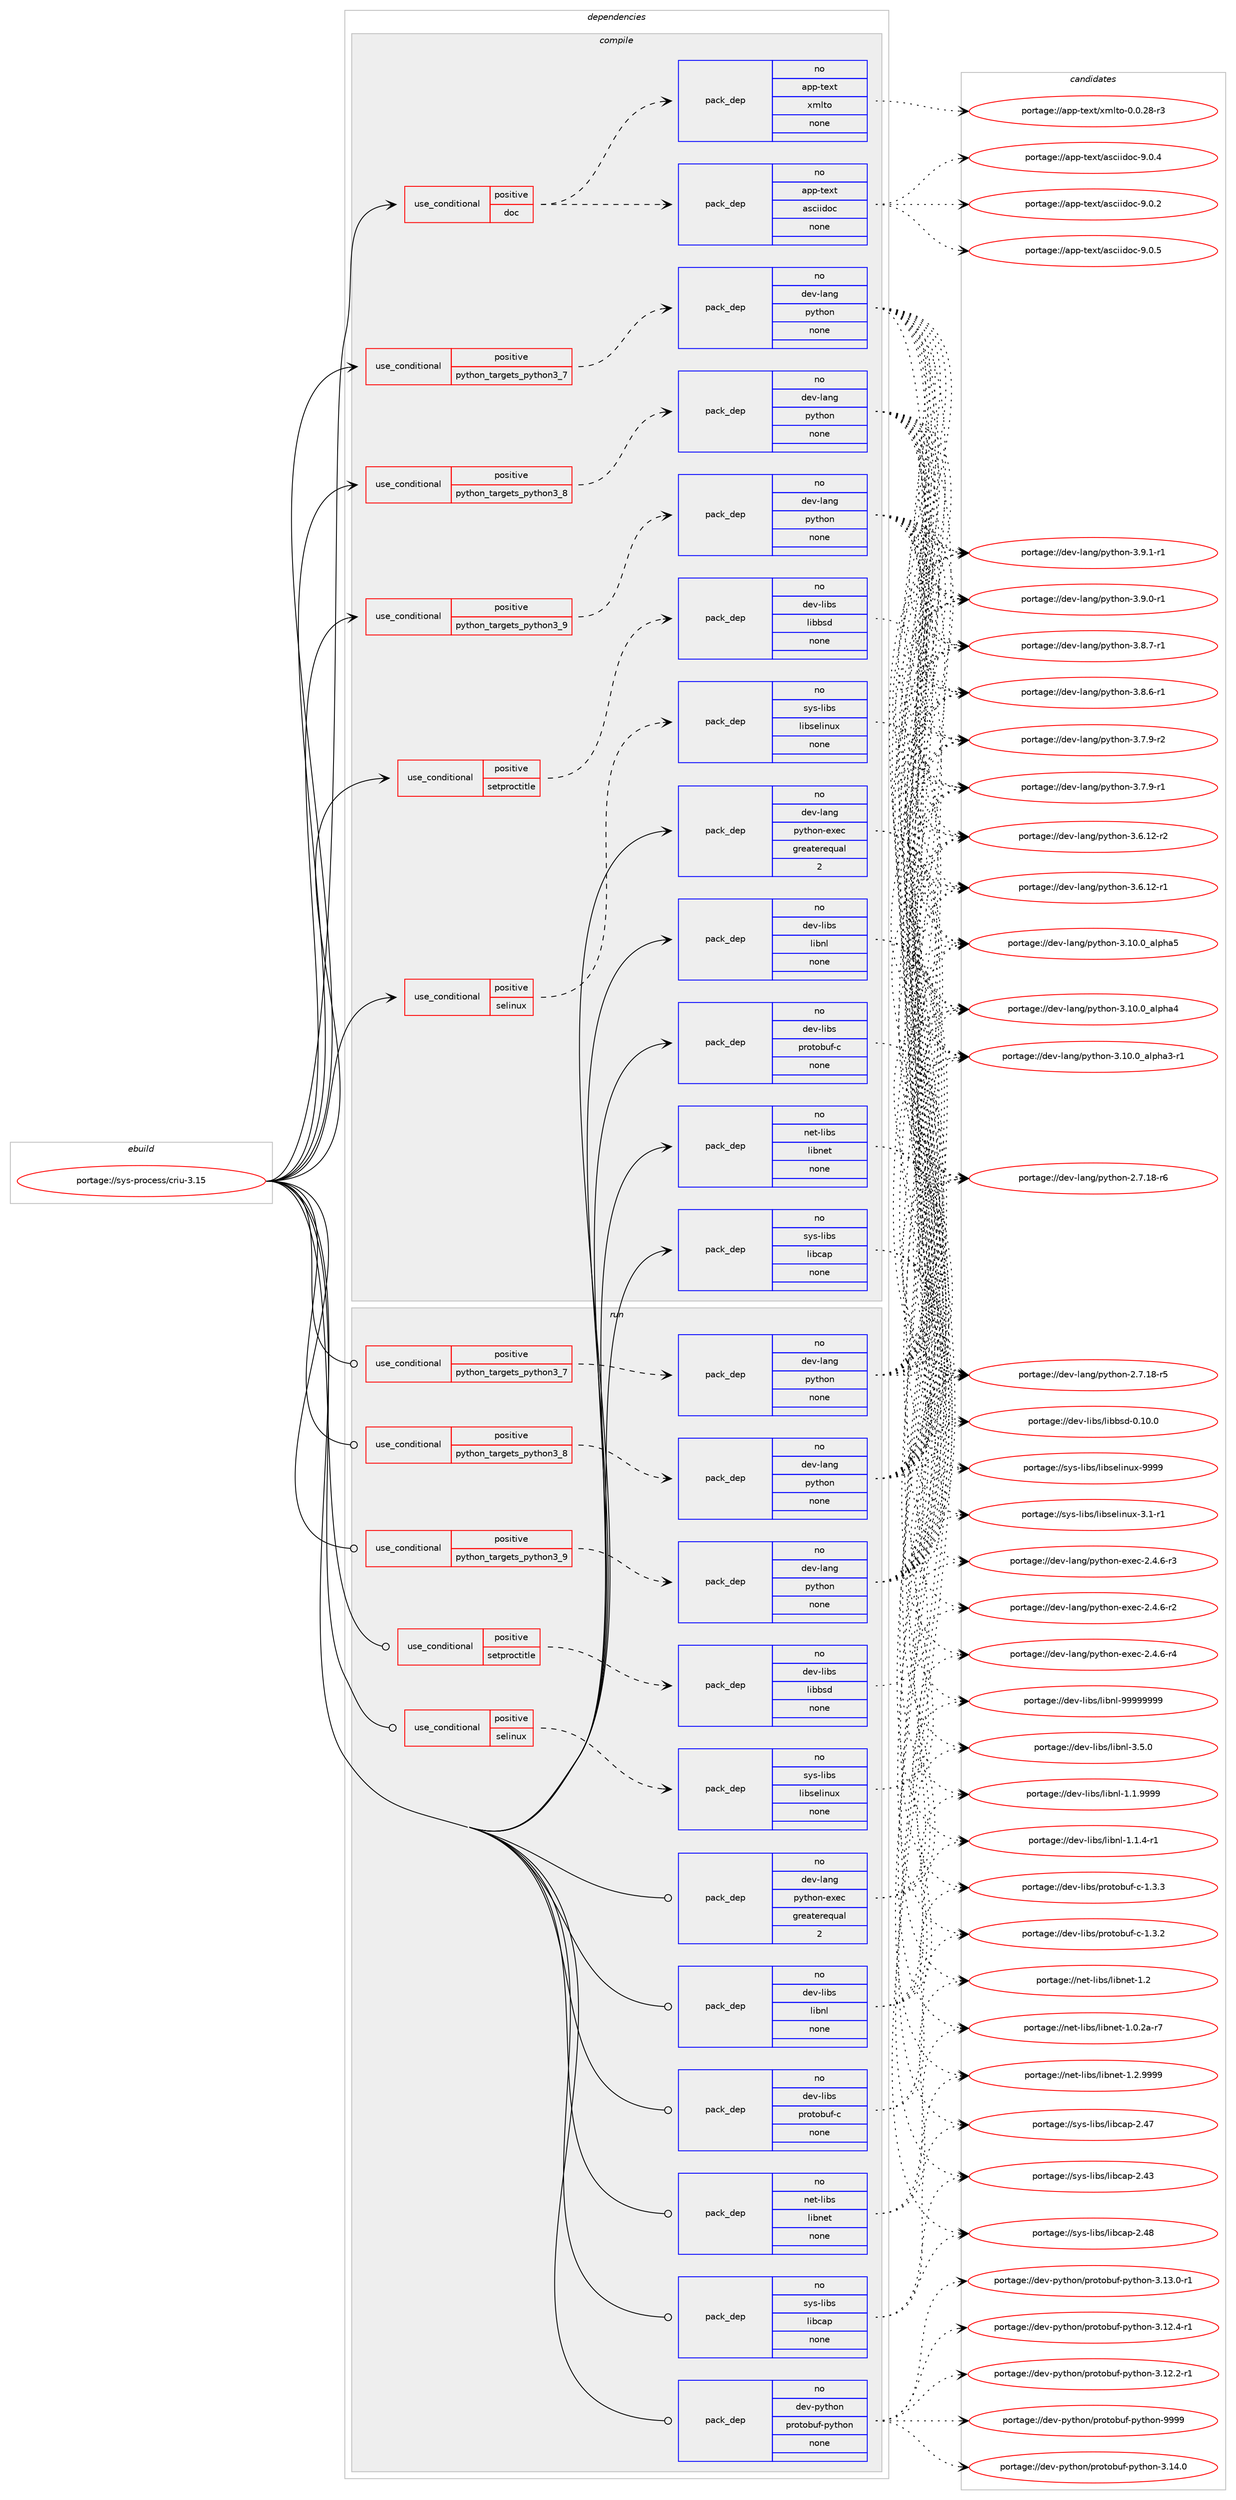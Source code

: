 digraph prolog {

# *************
# Graph options
# *************

newrank=true;
concentrate=true;
compound=true;
graph [rankdir=LR,fontname=Helvetica,fontsize=10,ranksep=1.5];#, ranksep=2.5, nodesep=0.2];
edge  [arrowhead=vee];
node  [fontname=Helvetica,fontsize=10];

# **********
# The ebuild
# **********

subgraph cluster_leftcol {
color=gray;
rank=same;
label=<<i>ebuild</i>>;
id [label="portage://sys-process/criu-3.15", color=red, width=4, href="../sys-process/criu-3.15.svg"];
}

# ****************
# The dependencies
# ****************

subgraph cluster_midcol {
color=gray;
label=<<i>dependencies</i>>;
subgraph cluster_compile {
fillcolor="#eeeeee";
style=filled;
label=<<i>compile</i>>;
subgraph cond884 {
dependency4185 [label=<<TABLE BORDER="0" CELLBORDER="1" CELLSPACING="0" CELLPADDING="4"><TR><TD ROWSPAN="3" CELLPADDING="10">use_conditional</TD></TR><TR><TD>positive</TD></TR><TR><TD>doc</TD></TR></TABLE>>, shape=none, color=red];
subgraph pack3233 {
dependency4186 [label=<<TABLE BORDER="0" CELLBORDER="1" CELLSPACING="0" CELLPADDING="4" WIDTH="220"><TR><TD ROWSPAN="6" CELLPADDING="30">pack_dep</TD></TR><TR><TD WIDTH="110">no</TD></TR><TR><TD>app-text</TD></TR><TR><TD>asciidoc</TD></TR><TR><TD>none</TD></TR><TR><TD></TD></TR></TABLE>>, shape=none, color=blue];
}
dependency4185:e -> dependency4186:w [weight=20,style="dashed",arrowhead="vee"];
subgraph pack3234 {
dependency4187 [label=<<TABLE BORDER="0" CELLBORDER="1" CELLSPACING="0" CELLPADDING="4" WIDTH="220"><TR><TD ROWSPAN="6" CELLPADDING="30">pack_dep</TD></TR><TR><TD WIDTH="110">no</TD></TR><TR><TD>app-text</TD></TR><TR><TD>xmlto</TD></TR><TR><TD>none</TD></TR><TR><TD></TD></TR></TABLE>>, shape=none, color=blue];
}
dependency4185:e -> dependency4187:w [weight=20,style="dashed",arrowhead="vee"];
}
id:e -> dependency4185:w [weight=20,style="solid",arrowhead="vee"];
subgraph cond885 {
dependency4188 [label=<<TABLE BORDER="0" CELLBORDER="1" CELLSPACING="0" CELLPADDING="4"><TR><TD ROWSPAN="3" CELLPADDING="10">use_conditional</TD></TR><TR><TD>positive</TD></TR><TR><TD>python_targets_python3_7</TD></TR></TABLE>>, shape=none, color=red];
subgraph pack3235 {
dependency4189 [label=<<TABLE BORDER="0" CELLBORDER="1" CELLSPACING="0" CELLPADDING="4" WIDTH="220"><TR><TD ROWSPAN="6" CELLPADDING="30">pack_dep</TD></TR><TR><TD WIDTH="110">no</TD></TR><TR><TD>dev-lang</TD></TR><TR><TD>python</TD></TR><TR><TD>none</TD></TR><TR><TD></TD></TR></TABLE>>, shape=none, color=blue];
}
dependency4188:e -> dependency4189:w [weight=20,style="dashed",arrowhead="vee"];
}
id:e -> dependency4188:w [weight=20,style="solid",arrowhead="vee"];
subgraph cond886 {
dependency4190 [label=<<TABLE BORDER="0" CELLBORDER="1" CELLSPACING="0" CELLPADDING="4"><TR><TD ROWSPAN="3" CELLPADDING="10">use_conditional</TD></TR><TR><TD>positive</TD></TR><TR><TD>python_targets_python3_8</TD></TR></TABLE>>, shape=none, color=red];
subgraph pack3236 {
dependency4191 [label=<<TABLE BORDER="0" CELLBORDER="1" CELLSPACING="0" CELLPADDING="4" WIDTH="220"><TR><TD ROWSPAN="6" CELLPADDING="30">pack_dep</TD></TR><TR><TD WIDTH="110">no</TD></TR><TR><TD>dev-lang</TD></TR><TR><TD>python</TD></TR><TR><TD>none</TD></TR><TR><TD></TD></TR></TABLE>>, shape=none, color=blue];
}
dependency4190:e -> dependency4191:w [weight=20,style="dashed",arrowhead="vee"];
}
id:e -> dependency4190:w [weight=20,style="solid",arrowhead="vee"];
subgraph cond887 {
dependency4192 [label=<<TABLE BORDER="0" CELLBORDER="1" CELLSPACING="0" CELLPADDING="4"><TR><TD ROWSPAN="3" CELLPADDING="10">use_conditional</TD></TR><TR><TD>positive</TD></TR><TR><TD>python_targets_python3_9</TD></TR></TABLE>>, shape=none, color=red];
subgraph pack3237 {
dependency4193 [label=<<TABLE BORDER="0" CELLBORDER="1" CELLSPACING="0" CELLPADDING="4" WIDTH="220"><TR><TD ROWSPAN="6" CELLPADDING="30">pack_dep</TD></TR><TR><TD WIDTH="110">no</TD></TR><TR><TD>dev-lang</TD></TR><TR><TD>python</TD></TR><TR><TD>none</TD></TR><TR><TD></TD></TR></TABLE>>, shape=none, color=blue];
}
dependency4192:e -> dependency4193:w [weight=20,style="dashed",arrowhead="vee"];
}
id:e -> dependency4192:w [weight=20,style="solid",arrowhead="vee"];
subgraph cond888 {
dependency4194 [label=<<TABLE BORDER="0" CELLBORDER="1" CELLSPACING="0" CELLPADDING="4"><TR><TD ROWSPAN="3" CELLPADDING="10">use_conditional</TD></TR><TR><TD>positive</TD></TR><TR><TD>selinux</TD></TR></TABLE>>, shape=none, color=red];
subgraph pack3238 {
dependency4195 [label=<<TABLE BORDER="0" CELLBORDER="1" CELLSPACING="0" CELLPADDING="4" WIDTH="220"><TR><TD ROWSPAN="6" CELLPADDING="30">pack_dep</TD></TR><TR><TD WIDTH="110">no</TD></TR><TR><TD>sys-libs</TD></TR><TR><TD>libselinux</TD></TR><TR><TD>none</TD></TR><TR><TD></TD></TR></TABLE>>, shape=none, color=blue];
}
dependency4194:e -> dependency4195:w [weight=20,style="dashed",arrowhead="vee"];
}
id:e -> dependency4194:w [weight=20,style="solid",arrowhead="vee"];
subgraph cond889 {
dependency4196 [label=<<TABLE BORDER="0" CELLBORDER="1" CELLSPACING="0" CELLPADDING="4"><TR><TD ROWSPAN="3" CELLPADDING="10">use_conditional</TD></TR><TR><TD>positive</TD></TR><TR><TD>setproctitle</TD></TR></TABLE>>, shape=none, color=red];
subgraph pack3239 {
dependency4197 [label=<<TABLE BORDER="0" CELLBORDER="1" CELLSPACING="0" CELLPADDING="4" WIDTH="220"><TR><TD ROWSPAN="6" CELLPADDING="30">pack_dep</TD></TR><TR><TD WIDTH="110">no</TD></TR><TR><TD>dev-libs</TD></TR><TR><TD>libbsd</TD></TR><TR><TD>none</TD></TR><TR><TD></TD></TR></TABLE>>, shape=none, color=blue];
}
dependency4196:e -> dependency4197:w [weight=20,style="dashed",arrowhead="vee"];
}
id:e -> dependency4196:w [weight=20,style="solid",arrowhead="vee"];
subgraph pack3240 {
dependency4198 [label=<<TABLE BORDER="0" CELLBORDER="1" CELLSPACING="0" CELLPADDING="4" WIDTH="220"><TR><TD ROWSPAN="6" CELLPADDING="30">pack_dep</TD></TR><TR><TD WIDTH="110">no</TD></TR><TR><TD>dev-lang</TD></TR><TR><TD>python-exec</TD></TR><TR><TD>greaterequal</TD></TR><TR><TD>2</TD></TR></TABLE>>, shape=none, color=blue];
}
id:e -> dependency4198:w [weight=20,style="solid",arrowhead="vee"];
subgraph pack3241 {
dependency4199 [label=<<TABLE BORDER="0" CELLBORDER="1" CELLSPACING="0" CELLPADDING="4" WIDTH="220"><TR><TD ROWSPAN="6" CELLPADDING="30">pack_dep</TD></TR><TR><TD WIDTH="110">no</TD></TR><TR><TD>dev-libs</TD></TR><TR><TD>libnl</TD></TR><TR><TD>none</TD></TR><TR><TD></TD></TR></TABLE>>, shape=none, color=blue];
}
id:e -> dependency4199:w [weight=20,style="solid",arrowhead="vee"];
subgraph pack3242 {
dependency4200 [label=<<TABLE BORDER="0" CELLBORDER="1" CELLSPACING="0" CELLPADDING="4" WIDTH="220"><TR><TD ROWSPAN="6" CELLPADDING="30">pack_dep</TD></TR><TR><TD WIDTH="110">no</TD></TR><TR><TD>dev-libs</TD></TR><TR><TD>protobuf-c</TD></TR><TR><TD>none</TD></TR><TR><TD></TD></TR></TABLE>>, shape=none, color=blue];
}
id:e -> dependency4200:w [weight=20,style="solid",arrowhead="vee"];
subgraph pack3243 {
dependency4201 [label=<<TABLE BORDER="0" CELLBORDER="1" CELLSPACING="0" CELLPADDING="4" WIDTH="220"><TR><TD ROWSPAN="6" CELLPADDING="30">pack_dep</TD></TR><TR><TD WIDTH="110">no</TD></TR><TR><TD>net-libs</TD></TR><TR><TD>libnet</TD></TR><TR><TD>none</TD></TR><TR><TD></TD></TR></TABLE>>, shape=none, color=blue];
}
id:e -> dependency4201:w [weight=20,style="solid",arrowhead="vee"];
subgraph pack3244 {
dependency4202 [label=<<TABLE BORDER="0" CELLBORDER="1" CELLSPACING="0" CELLPADDING="4" WIDTH="220"><TR><TD ROWSPAN="6" CELLPADDING="30">pack_dep</TD></TR><TR><TD WIDTH="110">no</TD></TR><TR><TD>sys-libs</TD></TR><TR><TD>libcap</TD></TR><TR><TD>none</TD></TR><TR><TD></TD></TR></TABLE>>, shape=none, color=blue];
}
id:e -> dependency4202:w [weight=20,style="solid",arrowhead="vee"];
}
subgraph cluster_compileandrun {
fillcolor="#eeeeee";
style=filled;
label=<<i>compile and run</i>>;
}
subgraph cluster_run {
fillcolor="#eeeeee";
style=filled;
label=<<i>run</i>>;
subgraph cond890 {
dependency4203 [label=<<TABLE BORDER="0" CELLBORDER="1" CELLSPACING="0" CELLPADDING="4"><TR><TD ROWSPAN="3" CELLPADDING="10">use_conditional</TD></TR><TR><TD>positive</TD></TR><TR><TD>python_targets_python3_7</TD></TR></TABLE>>, shape=none, color=red];
subgraph pack3245 {
dependency4204 [label=<<TABLE BORDER="0" CELLBORDER="1" CELLSPACING="0" CELLPADDING="4" WIDTH="220"><TR><TD ROWSPAN="6" CELLPADDING="30">pack_dep</TD></TR><TR><TD WIDTH="110">no</TD></TR><TR><TD>dev-lang</TD></TR><TR><TD>python</TD></TR><TR><TD>none</TD></TR><TR><TD></TD></TR></TABLE>>, shape=none, color=blue];
}
dependency4203:e -> dependency4204:w [weight=20,style="dashed",arrowhead="vee"];
}
id:e -> dependency4203:w [weight=20,style="solid",arrowhead="odot"];
subgraph cond891 {
dependency4205 [label=<<TABLE BORDER="0" CELLBORDER="1" CELLSPACING="0" CELLPADDING="4"><TR><TD ROWSPAN="3" CELLPADDING="10">use_conditional</TD></TR><TR><TD>positive</TD></TR><TR><TD>python_targets_python3_8</TD></TR></TABLE>>, shape=none, color=red];
subgraph pack3246 {
dependency4206 [label=<<TABLE BORDER="0" CELLBORDER="1" CELLSPACING="0" CELLPADDING="4" WIDTH="220"><TR><TD ROWSPAN="6" CELLPADDING="30">pack_dep</TD></TR><TR><TD WIDTH="110">no</TD></TR><TR><TD>dev-lang</TD></TR><TR><TD>python</TD></TR><TR><TD>none</TD></TR><TR><TD></TD></TR></TABLE>>, shape=none, color=blue];
}
dependency4205:e -> dependency4206:w [weight=20,style="dashed",arrowhead="vee"];
}
id:e -> dependency4205:w [weight=20,style="solid",arrowhead="odot"];
subgraph cond892 {
dependency4207 [label=<<TABLE BORDER="0" CELLBORDER="1" CELLSPACING="0" CELLPADDING="4"><TR><TD ROWSPAN="3" CELLPADDING="10">use_conditional</TD></TR><TR><TD>positive</TD></TR><TR><TD>python_targets_python3_9</TD></TR></TABLE>>, shape=none, color=red];
subgraph pack3247 {
dependency4208 [label=<<TABLE BORDER="0" CELLBORDER="1" CELLSPACING="0" CELLPADDING="4" WIDTH="220"><TR><TD ROWSPAN="6" CELLPADDING="30">pack_dep</TD></TR><TR><TD WIDTH="110">no</TD></TR><TR><TD>dev-lang</TD></TR><TR><TD>python</TD></TR><TR><TD>none</TD></TR><TR><TD></TD></TR></TABLE>>, shape=none, color=blue];
}
dependency4207:e -> dependency4208:w [weight=20,style="dashed",arrowhead="vee"];
}
id:e -> dependency4207:w [weight=20,style="solid",arrowhead="odot"];
subgraph cond893 {
dependency4209 [label=<<TABLE BORDER="0" CELLBORDER="1" CELLSPACING="0" CELLPADDING="4"><TR><TD ROWSPAN="3" CELLPADDING="10">use_conditional</TD></TR><TR><TD>positive</TD></TR><TR><TD>selinux</TD></TR></TABLE>>, shape=none, color=red];
subgraph pack3248 {
dependency4210 [label=<<TABLE BORDER="0" CELLBORDER="1" CELLSPACING="0" CELLPADDING="4" WIDTH="220"><TR><TD ROWSPAN="6" CELLPADDING="30">pack_dep</TD></TR><TR><TD WIDTH="110">no</TD></TR><TR><TD>sys-libs</TD></TR><TR><TD>libselinux</TD></TR><TR><TD>none</TD></TR><TR><TD></TD></TR></TABLE>>, shape=none, color=blue];
}
dependency4209:e -> dependency4210:w [weight=20,style="dashed",arrowhead="vee"];
}
id:e -> dependency4209:w [weight=20,style="solid",arrowhead="odot"];
subgraph cond894 {
dependency4211 [label=<<TABLE BORDER="0" CELLBORDER="1" CELLSPACING="0" CELLPADDING="4"><TR><TD ROWSPAN="3" CELLPADDING="10">use_conditional</TD></TR><TR><TD>positive</TD></TR><TR><TD>setproctitle</TD></TR></TABLE>>, shape=none, color=red];
subgraph pack3249 {
dependency4212 [label=<<TABLE BORDER="0" CELLBORDER="1" CELLSPACING="0" CELLPADDING="4" WIDTH="220"><TR><TD ROWSPAN="6" CELLPADDING="30">pack_dep</TD></TR><TR><TD WIDTH="110">no</TD></TR><TR><TD>dev-libs</TD></TR><TR><TD>libbsd</TD></TR><TR><TD>none</TD></TR><TR><TD></TD></TR></TABLE>>, shape=none, color=blue];
}
dependency4211:e -> dependency4212:w [weight=20,style="dashed",arrowhead="vee"];
}
id:e -> dependency4211:w [weight=20,style="solid",arrowhead="odot"];
subgraph pack3250 {
dependency4213 [label=<<TABLE BORDER="0" CELLBORDER="1" CELLSPACING="0" CELLPADDING="4" WIDTH="220"><TR><TD ROWSPAN="6" CELLPADDING="30">pack_dep</TD></TR><TR><TD WIDTH="110">no</TD></TR><TR><TD>dev-lang</TD></TR><TR><TD>python-exec</TD></TR><TR><TD>greaterequal</TD></TR><TR><TD>2</TD></TR></TABLE>>, shape=none, color=blue];
}
id:e -> dependency4213:w [weight=20,style="solid",arrowhead="odot"];
subgraph pack3251 {
dependency4214 [label=<<TABLE BORDER="0" CELLBORDER="1" CELLSPACING="0" CELLPADDING="4" WIDTH="220"><TR><TD ROWSPAN="6" CELLPADDING="30">pack_dep</TD></TR><TR><TD WIDTH="110">no</TD></TR><TR><TD>dev-libs</TD></TR><TR><TD>libnl</TD></TR><TR><TD>none</TD></TR><TR><TD></TD></TR></TABLE>>, shape=none, color=blue];
}
id:e -> dependency4214:w [weight=20,style="solid",arrowhead="odot"];
subgraph pack3252 {
dependency4215 [label=<<TABLE BORDER="0" CELLBORDER="1" CELLSPACING="0" CELLPADDING="4" WIDTH="220"><TR><TD ROWSPAN="6" CELLPADDING="30">pack_dep</TD></TR><TR><TD WIDTH="110">no</TD></TR><TR><TD>dev-libs</TD></TR><TR><TD>protobuf-c</TD></TR><TR><TD>none</TD></TR><TR><TD></TD></TR></TABLE>>, shape=none, color=blue];
}
id:e -> dependency4215:w [weight=20,style="solid",arrowhead="odot"];
subgraph pack3253 {
dependency4216 [label=<<TABLE BORDER="0" CELLBORDER="1" CELLSPACING="0" CELLPADDING="4" WIDTH="220"><TR><TD ROWSPAN="6" CELLPADDING="30">pack_dep</TD></TR><TR><TD WIDTH="110">no</TD></TR><TR><TD>dev-python</TD></TR><TR><TD>protobuf-python</TD></TR><TR><TD>none</TD></TR><TR><TD></TD></TR></TABLE>>, shape=none, color=blue];
}
id:e -> dependency4216:w [weight=20,style="solid",arrowhead="odot"];
subgraph pack3254 {
dependency4217 [label=<<TABLE BORDER="0" CELLBORDER="1" CELLSPACING="0" CELLPADDING="4" WIDTH="220"><TR><TD ROWSPAN="6" CELLPADDING="30">pack_dep</TD></TR><TR><TD WIDTH="110">no</TD></TR><TR><TD>net-libs</TD></TR><TR><TD>libnet</TD></TR><TR><TD>none</TD></TR><TR><TD></TD></TR></TABLE>>, shape=none, color=blue];
}
id:e -> dependency4217:w [weight=20,style="solid",arrowhead="odot"];
subgraph pack3255 {
dependency4218 [label=<<TABLE BORDER="0" CELLBORDER="1" CELLSPACING="0" CELLPADDING="4" WIDTH="220"><TR><TD ROWSPAN="6" CELLPADDING="30">pack_dep</TD></TR><TR><TD WIDTH="110">no</TD></TR><TR><TD>sys-libs</TD></TR><TR><TD>libcap</TD></TR><TR><TD>none</TD></TR><TR><TD></TD></TR></TABLE>>, shape=none, color=blue];
}
id:e -> dependency4218:w [weight=20,style="solid",arrowhead="odot"];
}
}

# **************
# The candidates
# **************

subgraph cluster_choices {
rank=same;
color=gray;
label=<<i>candidates</i>>;

subgraph choice3233 {
color=black;
nodesep=1;
choice971121124511610112011647971159910510510011199455746484653 [label="portage://app-text/asciidoc-9.0.5", color=red, width=4,href="../app-text/asciidoc-9.0.5.svg"];
choice971121124511610112011647971159910510510011199455746484652 [label="portage://app-text/asciidoc-9.0.4", color=red, width=4,href="../app-text/asciidoc-9.0.4.svg"];
choice971121124511610112011647971159910510510011199455746484650 [label="portage://app-text/asciidoc-9.0.2", color=red, width=4,href="../app-text/asciidoc-9.0.2.svg"];
dependency4186:e -> choice971121124511610112011647971159910510510011199455746484653:w [style=dotted,weight="100"];
dependency4186:e -> choice971121124511610112011647971159910510510011199455746484652:w [style=dotted,weight="100"];
dependency4186:e -> choice971121124511610112011647971159910510510011199455746484650:w [style=dotted,weight="100"];
}
subgraph choice3234 {
color=black;
nodesep=1;
choice971121124511610112011647120109108116111454846484650564511451 [label="portage://app-text/xmlto-0.0.28-r3", color=red, width=4,href="../app-text/xmlto-0.0.28-r3.svg"];
dependency4187:e -> choice971121124511610112011647120109108116111454846484650564511451:w [style=dotted,weight="100"];
}
subgraph choice3235 {
color=black;
nodesep=1;
choice1001011184510897110103471121211161041111104551465746494511449 [label="portage://dev-lang/python-3.9.1-r1", color=red, width=4,href="../dev-lang/python-3.9.1-r1.svg"];
choice1001011184510897110103471121211161041111104551465746484511449 [label="portage://dev-lang/python-3.9.0-r1", color=red, width=4,href="../dev-lang/python-3.9.0-r1.svg"];
choice1001011184510897110103471121211161041111104551465646554511449 [label="portage://dev-lang/python-3.8.7-r1", color=red, width=4,href="../dev-lang/python-3.8.7-r1.svg"];
choice1001011184510897110103471121211161041111104551465646544511449 [label="portage://dev-lang/python-3.8.6-r1", color=red, width=4,href="../dev-lang/python-3.8.6-r1.svg"];
choice1001011184510897110103471121211161041111104551465546574511450 [label="portage://dev-lang/python-3.7.9-r2", color=red, width=4,href="../dev-lang/python-3.7.9-r2.svg"];
choice1001011184510897110103471121211161041111104551465546574511449 [label="portage://dev-lang/python-3.7.9-r1", color=red, width=4,href="../dev-lang/python-3.7.9-r1.svg"];
choice100101118451089711010347112121116104111110455146544649504511450 [label="portage://dev-lang/python-3.6.12-r2", color=red, width=4,href="../dev-lang/python-3.6.12-r2.svg"];
choice100101118451089711010347112121116104111110455146544649504511449 [label="portage://dev-lang/python-3.6.12-r1", color=red, width=4,href="../dev-lang/python-3.6.12-r1.svg"];
choice1001011184510897110103471121211161041111104551464948464895971081121049753 [label="portage://dev-lang/python-3.10.0_alpha5", color=red, width=4,href="../dev-lang/python-3.10.0_alpha5.svg"];
choice1001011184510897110103471121211161041111104551464948464895971081121049752 [label="portage://dev-lang/python-3.10.0_alpha4", color=red, width=4,href="../dev-lang/python-3.10.0_alpha4.svg"];
choice10010111845108971101034711212111610411111045514649484648959710811210497514511449 [label="portage://dev-lang/python-3.10.0_alpha3-r1", color=red, width=4,href="../dev-lang/python-3.10.0_alpha3-r1.svg"];
choice100101118451089711010347112121116104111110455046554649564511454 [label="portage://dev-lang/python-2.7.18-r6", color=red, width=4,href="../dev-lang/python-2.7.18-r6.svg"];
choice100101118451089711010347112121116104111110455046554649564511453 [label="portage://dev-lang/python-2.7.18-r5", color=red, width=4,href="../dev-lang/python-2.7.18-r5.svg"];
dependency4189:e -> choice1001011184510897110103471121211161041111104551465746494511449:w [style=dotted,weight="100"];
dependency4189:e -> choice1001011184510897110103471121211161041111104551465746484511449:w [style=dotted,weight="100"];
dependency4189:e -> choice1001011184510897110103471121211161041111104551465646554511449:w [style=dotted,weight="100"];
dependency4189:e -> choice1001011184510897110103471121211161041111104551465646544511449:w [style=dotted,weight="100"];
dependency4189:e -> choice1001011184510897110103471121211161041111104551465546574511450:w [style=dotted,weight="100"];
dependency4189:e -> choice1001011184510897110103471121211161041111104551465546574511449:w [style=dotted,weight="100"];
dependency4189:e -> choice100101118451089711010347112121116104111110455146544649504511450:w [style=dotted,weight="100"];
dependency4189:e -> choice100101118451089711010347112121116104111110455146544649504511449:w [style=dotted,weight="100"];
dependency4189:e -> choice1001011184510897110103471121211161041111104551464948464895971081121049753:w [style=dotted,weight="100"];
dependency4189:e -> choice1001011184510897110103471121211161041111104551464948464895971081121049752:w [style=dotted,weight="100"];
dependency4189:e -> choice10010111845108971101034711212111610411111045514649484648959710811210497514511449:w [style=dotted,weight="100"];
dependency4189:e -> choice100101118451089711010347112121116104111110455046554649564511454:w [style=dotted,weight="100"];
dependency4189:e -> choice100101118451089711010347112121116104111110455046554649564511453:w [style=dotted,weight="100"];
}
subgraph choice3236 {
color=black;
nodesep=1;
choice1001011184510897110103471121211161041111104551465746494511449 [label="portage://dev-lang/python-3.9.1-r1", color=red, width=4,href="../dev-lang/python-3.9.1-r1.svg"];
choice1001011184510897110103471121211161041111104551465746484511449 [label="portage://dev-lang/python-3.9.0-r1", color=red, width=4,href="../dev-lang/python-3.9.0-r1.svg"];
choice1001011184510897110103471121211161041111104551465646554511449 [label="portage://dev-lang/python-3.8.7-r1", color=red, width=4,href="../dev-lang/python-3.8.7-r1.svg"];
choice1001011184510897110103471121211161041111104551465646544511449 [label="portage://dev-lang/python-3.8.6-r1", color=red, width=4,href="../dev-lang/python-3.8.6-r1.svg"];
choice1001011184510897110103471121211161041111104551465546574511450 [label="portage://dev-lang/python-3.7.9-r2", color=red, width=4,href="../dev-lang/python-3.7.9-r2.svg"];
choice1001011184510897110103471121211161041111104551465546574511449 [label="portage://dev-lang/python-3.7.9-r1", color=red, width=4,href="../dev-lang/python-3.7.9-r1.svg"];
choice100101118451089711010347112121116104111110455146544649504511450 [label="portage://dev-lang/python-3.6.12-r2", color=red, width=4,href="../dev-lang/python-3.6.12-r2.svg"];
choice100101118451089711010347112121116104111110455146544649504511449 [label="portage://dev-lang/python-3.6.12-r1", color=red, width=4,href="../dev-lang/python-3.6.12-r1.svg"];
choice1001011184510897110103471121211161041111104551464948464895971081121049753 [label="portage://dev-lang/python-3.10.0_alpha5", color=red, width=4,href="../dev-lang/python-3.10.0_alpha5.svg"];
choice1001011184510897110103471121211161041111104551464948464895971081121049752 [label="portage://dev-lang/python-3.10.0_alpha4", color=red, width=4,href="../dev-lang/python-3.10.0_alpha4.svg"];
choice10010111845108971101034711212111610411111045514649484648959710811210497514511449 [label="portage://dev-lang/python-3.10.0_alpha3-r1", color=red, width=4,href="../dev-lang/python-3.10.0_alpha3-r1.svg"];
choice100101118451089711010347112121116104111110455046554649564511454 [label="portage://dev-lang/python-2.7.18-r6", color=red, width=4,href="../dev-lang/python-2.7.18-r6.svg"];
choice100101118451089711010347112121116104111110455046554649564511453 [label="portage://dev-lang/python-2.7.18-r5", color=red, width=4,href="../dev-lang/python-2.7.18-r5.svg"];
dependency4191:e -> choice1001011184510897110103471121211161041111104551465746494511449:w [style=dotted,weight="100"];
dependency4191:e -> choice1001011184510897110103471121211161041111104551465746484511449:w [style=dotted,weight="100"];
dependency4191:e -> choice1001011184510897110103471121211161041111104551465646554511449:w [style=dotted,weight="100"];
dependency4191:e -> choice1001011184510897110103471121211161041111104551465646544511449:w [style=dotted,weight="100"];
dependency4191:e -> choice1001011184510897110103471121211161041111104551465546574511450:w [style=dotted,weight="100"];
dependency4191:e -> choice1001011184510897110103471121211161041111104551465546574511449:w [style=dotted,weight="100"];
dependency4191:e -> choice100101118451089711010347112121116104111110455146544649504511450:w [style=dotted,weight="100"];
dependency4191:e -> choice100101118451089711010347112121116104111110455146544649504511449:w [style=dotted,weight="100"];
dependency4191:e -> choice1001011184510897110103471121211161041111104551464948464895971081121049753:w [style=dotted,weight="100"];
dependency4191:e -> choice1001011184510897110103471121211161041111104551464948464895971081121049752:w [style=dotted,weight="100"];
dependency4191:e -> choice10010111845108971101034711212111610411111045514649484648959710811210497514511449:w [style=dotted,weight="100"];
dependency4191:e -> choice100101118451089711010347112121116104111110455046554649564511454:w [style=dotted,weight="100"];
dependency4191:e -> choice100101118451089711010347112121116104111110455046554649564511453:w [style=dotted,weight="100"];
}
subgraph choice3237 {
color=black;
nodesep=1;
choice1001011184510897110103471121211161041111104551465746494511449 [label="portage://dev-lang/python-3.9.1-r1", color=red, width=4,href="../dev-lang/python-3.9.1-r1.svg"];
choice1001011184510897110103471121211161041111104551465746484511449 [label="portage://dev-lang/python-3.9.0-r1", color=red, width=4,href="../dev-lang/python-3.9.0-r1.svg"];
choice1001011184510897110103471121211161041111104551465646554511449 [label="portage://dev-lang/python-3.8.7-r1", color=red, width=4,href="../dev-lang/python-3.8.7-r1.svg"];
choice1001011184510897110103471121211161041111104551465646544511449 [label="portage://dev-lang/python-3.8.6-r1", color=red, width=4,href="../dev-lang/python-3.8.6-r1.svg"];
choice1001011184510897110103471121211161041111104551465546574511450 [label="portage://dev-lang/python-3.7.9-r2", color=red, width=4,href="../dev-lang/python-3.7.9-r2.svg"];
choice1001011184510897110103471121211161041111104551465546574511449 [label="portage://dev-lang/python-3.7.9-r1", color=red, width=4,href="../dev-lang/python-3.7.9-r1.svg"];
choice100101118451089711010347112121116104111110455146544649504511450 [label="portage://dev-lang/python-3.6.12-r2", color=red, width=4,href="../dev-lang/python-3.6.12-r2.svg"];
choice100101118451089711010347112121116104111110455146544649504511449 [label="portage://dev-lang/python-3.6.12-r1", color=red, width=4,href="../dev-lang/python-3.6.12-r1.svg"];
choice1001011184510897110103471121211161041111104551464948464895971081121049753 [label="portage://dev-lang/python-3.10.0_alpha5", color=red, width=4,href="../dev-lang/python-3.10.0_alpha5.svg"];
choice1001011184510897110103471121211161041111104551464948464895971081121049752 [label="portage://dev-lang/python-3.10.0_alpha4", color=red, width=4,href="../dev-lang/python-3.10.0_alpha4.svg"];
choice10010111845108971101034711212111610411111045514649484648959710811210497514511449 [label="portage://dev-lang/python-3.10.0_alpha3-r1", color=red, width=4,href="../dev-lang/python-3.10.0_alpha3-r1.svg"];
choice100101118451089711010347112121116104111110455046554649564511454 [label="portage://dev-lang/python-2.7.18-r6", color=red, width=4,href="../dev-lang/python-2.7.18-r6.svg"];
choice100101118451089711010347112121116104111110455046554649564511453 [label="portage://dev-lang/python-2.7.18-r5", color=red, width=4,href="../dev-lang/python-2.7.18-r5.svg"];
dependency4193:e -> choice1001011184510897110103471121211161041111104551465746494511449:w [style=dotted,weight="100"];
dependency4193:e -> choice1001011184510897110103471121211161041111104551465746484511449:w [style=dotted,weight="100"];
dependency4193:e -> choice1001011184510897110103471121211161041111104551465646554511449:w [style=dotted,weight="100"];
dependency4193:e -> choice1001011184510897110103471121211161041111104551465646544511449:w [style=dotted,weight="100"];
dependency4193:e -> choice1001011184510897110103471121211161041111104551465546574511450:w [style=dotted,weight="100"];
dependency4193:e -> choice1001011184510897110103471121211161041111104551465546574511449:w [style=dotted,weight="100"];
dependency4193:e -> choice100101118451089711010347112121116104111110455146544649504511450:w [style=dotted,weight="100"];
dependency4193:e -> choice100101118451089711010347112121116104111110455146544649504511449:w [style=dotted,weight="100"];
dependency4193:e -> choice1001011184510897110103471121211161041111104551464948464895971081121049753:w [style=dotted,weight="100"];
dependency4193:e -> choice1001011184510897110103471121211161041111104551464948464895971081121049752:w [style=dotted,weight="100"];
dependency4193:e -> choice10010111845108971101034711212111610411111045514649484648959710811210497514511449:w [style=dotted,weight="100"];
dependency4193:e -> choice100101118451089711010347112121116104111110455046554649564511454:w [style=dotted,weight="100"];
dependency4193:e -> choice100101118451089711010347112121116104111110455046554649564511453:w [style=dotted,weight="100"];
}
subgraph choice3238 {
color=black;
nodesep=1;
choice115121115451081059811547108105981151011081051101171204557575757 [label="portage://sys-libs/libselinux-9999", color=red, width=4,href="../sys-libs/libselinux-9999.svg"];
choice11512111545108105981154710810598115101108105110117120455146494511449 [label="portage://sys-libs/libselinux-3.1-r1", color=red, width=4,href="../sys-libs/libselinux-3.1-r1.svg"];
dependency4195:e -> choice115121115451081059811547108105981151011081051101171204557575757:w [style=dotted,weight="100"];
dependency4195:e -> choice11512111545108105981154710810598115101108105110117120455146494511449:w [style=dotted,weight="100"];
}
subgraph choice3239 {
color=black;
nodesep=1;
choice100101118451081059811547108105989811510045484649484648 [label="portage://dev-libs/libbsd-0.10.0", color=red, width=4,href="../dev-libs/libbsd-0.10.0.svg"];
dependency4197:e -> choice100101118451081059811547108105989811510045484649484648:w [style=dotted,weight="100"];
}
subgraph choice3240 {
color=black;
nodesep=1;
choice10010111845108971101034711212111610411111045101120101994550465246544511452 [label="portage://dev-lang/python-exec-2.4.6-r4", color=red, width=4,href="../dev-lang/python-exec-2.4.6-r4.svg"];
choice10010111845108971101034711212111610411111045101120101994550465246544511451 [label="portage://dev-lang/python-exec-2.4.6-r3", color=red, width=4,href="../dev-lang/python-exec-2.4.6-r3.svg"];
choice10010111845108971101034711212111610411111045101120101994550465246544511450 [label="portage://dev-lang/python-exec-2.4.6-r2", color=red, width=4,href="../dev-lang/python-exec-2.4.6-r2.svg"];
dependency4198:e -> choice10010111845108971101034711212111610411111045101120101994550465246544511452:w [style=dotted,weight="100"];
dependency4198:e -> choice10010111845108971101034711212111610411111045101120101994550465246544511451:w [style=dotted,weight="100"];
dependency4198:e -> choice10010111845108971101034711212111610411111045101120101994550465246544511450:w [style=dotted,weight="100"];
}
subgraph choice3241 {
color=black;
nodesep=1;
choice10010111845108105981154710810598110108455757575757575757 [label="portage://dev-libs/libnl-99999999", color=red, width=4,href="../dev-libs/libnl-99999999.svg"];
choice10010111845108105981154710810598110108455146534648 [label="portage://dev-libs/libnl-3.5.0", color=red, width=4,href="../dev-libs/libnl-3.5.0.svg"];
choice10010111845108105981154710810598110108454946494657575757 [label="portage://dev-libs/libnl-1.1.9999", color=red, width=4,href="../dev-libs/libnl-1.1.9999.svg"];
choice100101118451081059811547108105981101084549464946524511449 [label="portage://dev-libs/libnl-1.1.4-r1", color=red, width=4,href="../dev-libs/libnl-1.1.4-r1.svg"];
dependency4199:e -> choice10010111845108105981154710810598110108455757575757575757:w [style=dotted,weight="100"];
dependency4199:e -> choice10010111845108105981154710810598110108455146534648:w [style=dotted,weight="100"];
dependency4199:e -> choice10010111845108105981154710810598110108454946494657575757:w [style=dotted,weight="100"];
dependency4199:e -> choice100101118451081059811547108105981101084549464946524511449:w [style=dotted,weight="100"];
}
subgraph choice3242 {
color=black;
nodesep=1;
choice100101118451081059811547112114111116111981171024599454946514651 [label="portage://dev-libs/protobuf-c-1.3.3", color=red, width=4,href="../dev-libs/protobuf-c-1.3.3.svg"];
choice100101118451081059811547112114111116111981171024599454946514650 [label="portage://dev-libs/protobuf-c-1.3.2", color=red, width=4,href="../dev-libs/protobuf-c-1.3.2.svg"];
dependency4200:e -> choice100101118451081059811547112114111116111981171024599454946514651:w [style=dotted,weight="100"];
dependency4200:e -> choice100101118451081059811547112114111116111981171024599454946514650:w [style=dotted,weight="100"];
}
subgraph choice3243 {
color=black;
nodesep=1;
choice11010111645108105981154710810598110101116454946504657575757 [label="portage://net-libs/libnet-1.2.9999", color=red, width=4,href="../net-libs/libnet-1.2.9999.svg"];
choice1101011164510810598115471081059811010111645494650 [label="portage://net-libs/libnet-1.2", color=red, width=4,href="../net-libs/libnet-1.2.svg"];
choice11010111645108105981154710810598110101116454946484650974511455 [label="portage://net-libs/libnet-1.0.2a-r7", color=red, width=4,href="../net-libs/libnet-1.0.2a-r7.svg"];
dependency4201:e -> choice11010111645108105981154710810598110101116454946504657575757:w [style=dotted,weight="100"];
dependency4201:e -> choice1101011164510810598115471081059811010111645494650:w [style=dotted,weight="100"];
dependency4201:e -> choice11010111645108105981154710810598110101116454946484650974511455:w [style=dotted,weight="100"];
}
subgraph choice3244 {
color=black;
nodesep=1;
choice1151211154510810598115471081059899971124550465256 [label="portage://sys-libs/libcap-2.48", color=red, width=4,href="../sys-libs/libcap-2.48.svg"];
choice1151211154510810598115471081059899971124550465255 [label="portage://sys-libs/libcap-2.47", color=red, width=4,href="../sys-libs/libcap-2.47.svg"];
choice1151211154510810598115471081059899971124550465251 [label="portage://sys-libs/libcap-2.43", color=red, width=4,href="../sys-libs/libcap-2.43.svg"];
dependency4202:e -> choice1151211154510810598115471081059899971124550465256:w [style=dotted,weight="100"];
dependency4202:e -> choice1151211154510810598115471081059899971124550465255:w [style=dotted,weight="100"];
dependency4202:e -> choice1151211154510810598115471081059899971124550465251:w [style=dotted,weight="100"];
}
subgraph choice3245 {
color=black;
nodesep=1;
choice1001011184510897110103471121211161041111104551465746494511449 [label="portage://dev-lang/python-3.9.1-r1", color=red, width=4,href="../dev-lang/python-3.9.1-r1.svg"];
choice1001011184510897110103471121211161041111104551465746484511449 [label="portage://dev-lang/python-3.9.0-r1", color=red, width=4,href="../dev-lang/python-3.9.0-r1.svg"];
choice1001011184510897110103471121211161041111104551465646554511449 [label="portage://dev-lang/python-3.8.7-r1", color=red, width=4,href="../dev-lang/python-3.8.7-r1.svg"];
choice1001011184510897110103471121211161041111104551465646544511449 [label="portage://dev-lang/python-3.8.6-r1", color=red, width=4,href="../dev-lang/python-3.8.6-r1.svg"];
choice1001011184510897110103471121211161041111104551465546574511450 [label="portage://dev-lang/python-3.7.9-r2", color=red, width=4,href="../dev-lang/python-3.7.9-r2.svg"];
choice1001011184510897110103471121211161041111104551465546574511449 [label="portage://dev-lang/python-3.7.9-r1", color=red, width=4,href="../dev-lang/python-3.7.9-r1.svg"];
choice100101118451089711010347112121116104111110455146544649504511450 [label="portage://dev-lang/python-3.6.12-r2", color=red, width=4,href="../dev-lang/python-3.6.12-r2.svg"];
choice100101118451089711010347112121116104111110455146544649504511449 [label="portage://dev-lang/python-3.6.12-r1", color=red, width=4,href="../dev-lang/python-3.6.12-r1.svg"];
choice1001011184510897110103471121211161041111104551464948464895971081121049753 [label="portage://dev-lang/python-3.10.0_alpha5", color=red, width=4,href="../dev-lang/python-3.10.0_alpha5.svg"];
choice1001011184510897110103471121211161041111104551464948464895971081121049752 [label="portage://dev-lang/python-3.10.0_alpha4", color=red, width=4,href="../dev-lang/python-3.10.0_alpha4.svg"];
choice10010111845108971101034711212111610411111045514649484648959710811210497514511449 [label="portage://dev-lang/python-3.10.0_alpha3-r1", color=red, width=4,href="../dev-lang/python-3.10.0_alpha3-r1.svg"];
choice100101118451089711010347112121116104111110455046554649564511454 [label="portage://dev-lang/python-2.7.18-r6", color=red, width=4,href="../dev-lang/python-2.7.18-r6.svg"];
choice100101118451089711010347112121116104111110455046554649564511453 [label="portage://dev-lang/python-2.7.18-r5", color=red, width=4,href="../dev-lang/python-2.7.18-r5.svg"];
dependency4204:e -> choice1001011184510897110103471121211161041111104551465746494511449:w [style=dotted,weight="100"];
dependency4204:e -> choice1001011184510897110103471121211161041111104551465746484511449:w [style=dotted,weight="100"];
dependency4204:e -> choice1001011184510897110103471121211161041111104551465646554511449:w [style=dotted,weight="100"];
dependency4204:e -> choice1001011184510897110103471121211161041111104551465646544511449:w [style=dotted,weight="100"];
dependency4204:e -> choice1001011184510897110103471121211161041111104551465546574511450:w [style=dotted,weight="100"];
dependency4204:e -> choice1001011184510897110103471121211161041111104551465546574511449:w [style=dotted,weight="100"];
dependency4204:e -> choice100101118451089711010347112121116104111110455146544649504511450:w [style=dotted,weight="100"];
dependency4204:e -> choice100101118451089711010347112121116104111110455146544649504511449:w [style=dotted,weight="100"];
dependency4204:e -> choice1001011184510897110103471121211161041111104551464948464895971081121049753:w [style=dotted,weight="100"];
dependency4204:e -> choice1001011184510897110103471121211161041111104551464948464895971081121049752:w [style=dotted,weight="100"];
dependency4204:e -> choice10010111845108971101034711212111610411111045514649484648959710811210497514511449:w [style=dotted,weight="100"];
dependency4204:e -> choice100101118451089711010347112121116104111110455046554649564511454:w [style=dotted,weight="100"];
dependency4204:e -> choice100101118451089711010347112121116104111110455046554649564511453:w [style=dotted,weight="100"];
}
subgraph choice3246 {
color=black;
nodesep=1;
choice1001011184510897110103471121211161041111104551465746494511449 [label="portage://dev-lang/python-3.9.1-r1", color=red, width=4,href="../dev-lang/python-3.9.1-r1.svg"];
choice1001011184510897110103471121211161041111104551465746484511449 [label="portage://dev-lang/python-3.9.0-r1", color=red, width=4,href="../dev-lang/python-3.9.0-r1.svg"];
choice1001011184510897110103471121211161041111104551465646554511449 [label="portage://dev-lang/python-3.8.7-r1", color=red, width=4,href="../dev-lang/python-3.8.7-r1.svg"];
choice1001011184510897110103471121211161041111104551465646544511449 [label="portage://dev-lang/python-3.8.6-r1", color=red, width=4,href="../dev-lang/python-3.8.6-r1.svg"];
choice1001011184510897110103471121211161041111104551465546574511450 [label="portage://dev-lang/python-3.7.9-r2", color=red, width=4,href="../dev-lang/python-3.7.9-r2.svg"];
choice1001011184510897110103471121211161041111104551465546574511449 [label="portage://dev-lang/python-3.7.9-r1", color=red, width=4,href="../dev-lang/python-3.7.9-r1.svg"];
choice100101118451089711010347112121116104111110455146544649504511450 [label="portage://dev-lang/python-3.6.12-r2", color=red, width=4,href="../dev-lang/python-3.6.12-r2.svg"];
choice100101118451089711010347112121116104111110455146544649504511449 [label="portage://dev-lang/python-3.6.12-r1", color=red, width=4,href="../dev-lang/python-3.6.12-r1.svg"];
choice1001011184510897110103471121211161041111104551464948464895971081121049753 [label="portage://dev-lang/python-3.10.0_alpha5", color=red, width=4,href="../dev-lang/python-3.10.0_alpha5.svg"];
choice1001011184510897110103471121211161041111104551464948464895971081121049752 [label="portage://dev-lang/python-3.10.0_alpha4", color=red, width=4,href="../dev-lang/python-3.10.0_alpha4.svg"];
choice10010111845108971101034711212111610411111045514649484648959710811210497514511449 [label="portage://dev-lang/python-3.10.0_alpha3-r1", color=red, width=4,href="../dev-lang/python-3.10.0_alpha3-r1.svg"];
choice100101118451089711010347112121116104111110455046554649564511454 [label="portage://dev-lang/python-2.7.18-r6", color=red, width=4,href="../dev-lang/python-2.7.18-r6.svg"];
choice100101118451089711010347112121116104111110455046554649564511453 [label="portage://dev-lang/python-2.7.18-r5", color=red, width=4,href="../dev-lang/python-2.7.18-r5.svg"];
dependency4206:e -> choice1001011184510897110103471121211161041111104551465746494511449:w [style=dotted,weight="100"];
dependency4206:e -> choice1001011184510897110103471121211161041111104551465746484511449:w [style=dotted,weight="100"];
dependency4206:e -> choice1001011184510897110103471121211161041111104551465646554511449:w [style=dotted,weight="100"];
dependency4206:e -> choice1001011184510897110103471121211161041111104551465646544511449:w [style=dotted,weight="100"];
dependency4206:e -> choice1001011184510897110103471121211161041111104551465546574511450:w [style=dotted,weight="100"];
dependency4206:e -> choice1001011184510897110103471121211161041111104551465546574511449:w [style=dotted,weight="100"];
dependency4206:e -> choice100101118451089711010347112121116104111110455146544649504511450:w [style=dotted,weight="100"];
dependency4206:e -> choice100101118451089711010347112121116104111110455146544649504511449:w [style=dotted,weight="100"];
dependency4206:e -> choice1001011184510897110103471121211161041111104551464948464895971081121049753:w [style=dotted,weight="100"];
dependency4206:e -> choice1001011184510897110103471121211161041111104551464948464895971081121049752:w [style=dotted,weight="100"];
dependency4206:e -> choice10010111845108971101034711212111610411111045514649484648959710811210497514511449:w [style=dotted,weight="100"];
dependency4206:e -> choice100101118451089711010347112121116104111110455046554649564511454:w [style=dotted,weight="100"];
dependency4206:e -> choice100101118451089711010347112121116104111110455046554649564511453:w [style=dotted,weight="100"];
}
subgraph choice3247 {
color=black;
nodesep=1;
choice1001011184510897110103471121211161041111104551465746494511449 [label="portage://dev-lang/python-3.9.1-r1", color=red, width=4,href="../dev-lang/python-3.9.1-r1.svg"];
choice1001011184510897110103471121211161041111104551465746484511449 [label="portage://dev-lang/python-3.9.0-r1", color=red, width=4,href="../dev-lang/python-3.9.0-r1.svg"];
choice1001011184510897110103471121211161041111104551465646554511449 [label="portage://dev-lang/python-3.8.7-r1", color=red, width=4,href="../dev-lang/python-3.8.7-r1.svg"];
choice1001011184510897110103471121211161041111104551465646544511449 [label="portage://dev-lang/python-3.8.6-r1", color=red, width=4,href="../dev-lang/python-3.8.6-r1.svg"];
choice1001011184510897110103471121211161041111104551465546574511450 [label="portage://dev-lang/python-3.7.9-r2", color=red, width=4,href="../dev-lang/python-3.7.9-r2.svg"];
choice1001011184510897110103471121211161041111104551465546574511449 [label="portage://dev-lang/python-3.7.9-r1", color=red, width=4,href="../dev-lang/python-3.7.9-r1.svg"];
choice100101118451089711010347112121116104111110455146544649504511450 [label="portage://dev-lang/python-3.6.12-r2", color=red, width=4,href="../dev-lang/python-3.6.12-r2.svg"];
choice100101118451089711010347112121116104111110455146544649504511449 [label="portage://dev-lang/python-3.6.12-r1", color=red, width=4,href="../dev-lang/python-3.6.12-r1.svg"];
choice1001011184510897110103471121211161041111104551464948464895971081121049753 [label="portage://dev-lang/python-3.10.0_alpha5", color=red, width=4,href="../dev-lang/python-3.10.0_alpha5.svg"];
choice1001011184510897110103471121211161041111104551464948464895971081121049752 [label="portage://dev-lang/python-3.10.0_alpha4", color=red, width=4,href="../dev-lang/python-3.10.0_alpha4.svg"];
choice10010111845108971101034711212111610411111045514649484648959710811210497514511449 [label="portage://dev-lang/python-3.10.0_alpha3-r1", color=red, width=4,href="../dev-lang/python-3.10.0_alpha3-r1.svg"];
choice100101118451089711010347112121116104111110455046554649564511454 [label="portage://dev-lang/python-2.7.18-r6", color=red, width=4,href="../dev-lang/python-2.7.18-r6.svg"];
choice100101118451089711010347112121116104111110455046554649564511453 [label="portage://dev-lang/python-2.7.18-r5", color=red, width=4,href="../dev-lang/python-2.7.18-r5.svg"];
dependency4208:e -> choice1001011184510897110103471121211161041111104551465746494511449:w [style=dotted,weight="100"];
dependency4208:e -> choice1001011184510897110103471121211161041111104551465746484511449:w [style=dotted,weight="100"];
dependency4208:e -> choice1001011184510897110103471121211161041111104551465646554511449:w [style=dotted,weight="100"];
dependency4208:e -> choice1001011184510897110103471121211161041111104551465646544511449:w [style=dotted,weight="100"];
dependency4208:e -> choice1001011184510897110103471121211161041111104551465546574511450:w [style=dotted,weight="100"];
dependency4208:e -> choice1001011184510897110103471121211161041111104551465546574511449:w [style=dotted,weight="100"];
dependency4208:e -> choice100101118451089711010347112121116104111110455146544649504511450:w [style=dotted,weight="100"];
dependency4208:e -> choice100101118451089711010347112121116104111110455146544649504511449:w [style=dotted,weight="100"];
dependency4208:e -> choice1001011184510897110103471121211161041111104551464948464895971081121049753:w [style=dotted,weight="100"];
dependency4208:e -> choice1001011184510897110103471121211161041111104551464948464895971081121049752:w [style=dotted,weight="100"];
dependency4208:e -> choice10010111845108971101034711212111610411111045514649484648959710811210497514511449:w [style=dotted,weight="100"];
dependency4208:e -> choice100101118451089711010347112121116104111110455046554649564511454:w [style=dotted,weight="100"];
dependency4208:e -> choice100101118451089711010347112121116104111110455046554649564511453:w [style=dotted,weight="100"];
}
subgraph choice3248 {
color=black;
nodesep=1;
choice115121115451081059811547108105981151011081051101171204557575757 [label="portage://sys-libs/libselinux-9999", color=red, width=4,href="../sys-libs/libselinux-9999.svg"];
choice11512111545108105981154710810598115101108105110117120455146494511449 [label="portage://sys-libs/libselinux-3.1-r1", color=red, width=4,href="../sys-libs/libselinux-3.1-r1.svg"];
dependency4210:e -> choice115121115451081059811547108105981151011081051101171204557575757:w [style=dotted,weight="100"];
dependency4210:e -> choice11512111545108105981154710810598115101108105110117120455146494511449:w [style=dotted,weight="100"];
}
subgraph choice3249 {
color=black;
nodesep=1;
choice100101118451081059811547108105989811510045484649484648 [label="portage://dev-libs/libbsd-0.10.0", color=red, width=4,href="../dev-libs/libbsd-0.10.0.svg"];
dependency4212:e -> choice100101118451081059811547108105989811510045484649484648:w [style=dotted,weight="100"];
}
subgraph choice3250 {
color=black;
nodesep=1;
choice10010111845108971101034711212111610411111045101120101994550465246544511452 [label="portage://dev-lang/python-exec-2.4.6-r4", color=red, width=4,href="../dev-lang/python-exec-2.4.6-r4.svg"];
choice10010111845108971101034711212111610411111045101120101994550465246544511451 [label="portage://dev-lang/python-exec-2.4.6-r3", color=red, width=4,href="../dev-lang/python-exec-2.4.6-r3.svg"];
choice10010111845108971101034711212111610411111045101120101994550465246544511450 [label="portage://dev-lang/python-exec-2.4.6-r2", color=red, width=4,href="../dev-lang/python-exec-2.4.6-r2.svg"];
dependency4213:e -> choice10010111845108971101034711212111610411111045101120101994550465246544511452:w [style=dotted,weight="100"];
dependency4213:e -> choice10010111845108971101034711212111610411111045101120101994550465246544511451:w [style=dotted,weight="100"];
dependency4213:e -> choice10010111845108971101034711212111610411111045101120101994550465246544511450:w [style=dotted,weight="100"];
}
subgraph choice3251 {
color=black;
nodesep=1;
choice10010111845108105981154710810598110108455757575757575757 [label="portage://dev-libs/libnl-99999999", color=red, width=4,href="../dev-libs/libnl-99999999.svg"];
choice10010111845108105981154710810598110108455146534648 [label="portage://dev-libs/libnl-3.5.0", color=red, width=4,href="../dev-libs/libnl-3.5.0.svg"];
choice10010111845108105981154710810598110108454946494657575757 [label="portage://dev-libs/libnl-1.1.9999", color=red, width=4,href="../dev-libs/libnl-1.1.9999.svg"];
choice100101118451081059811547108105981101084549464946524511449 [label="portage://dev-libs/libnl-1.1.4-r1", color=red, width=4,href="../dev-libs/libnl-1.1.4-r1.svg"];
dependency4214:e -> choice10010111845108105981154710810598110108455757575757575757:w [style=dotted,weight="100"];
dependency4214:e -> choice10010111845108105981154710810598110108455146534648:w [style=dotted,weight="100"];
dependency4214:e -> choice10010111845108105981154710810598110108454946494657575757:w [style=dotted,weight="100"];
dependency4214:e -> choice100101118451081059811547108105981101084549464946524511449:w [style=dotted,weight="100"];
}
subgraph choice3252 {
color=black;
nodesep=1;
choice100101118451081059811547112114111116111981171024599454946514651 [label="portage://dev-libs/protobuf-c-1.3.3", color=red, width=4,href="../dev-libs/protobuf-c-1.3.3.svg"];
choice100101118451081059811547112114111116111981171024599454946514650 [label="portage://dev-libs/protobuf-c-1.3.2", color=red, width=4,href="../dev-libs/protobuf-c-1.3.2.svg"];
dependency4215:e -> choice100101118451081059811547112114111116111981171024599454946514651:w [style=dotted,weight="100"];
dependency4215:e -> choice100101118451081059811547112114111116111981171024599454946514650:w [style=dotted,weight="100"];
}
subgraph choice3253 {
color=black;
nodesep=1;
choice100101118451121211161041111104711211411111611198117102451121211161041111104557575757 [label="portage://dev-python/protobuf-python-9999", color=red, width=4,href="../dev-python/protobuf-python-9999.svg"];
choice1001011184511212111610411111047112114111116111981171024511212111610411111045514649524648 [label="portage://dev-python/protobuf-python-3.14.0", color=red, width=4,href="../dev-python/protobuf-python-3.14.0.svg"];
choice10010111845112121116104111110471121141111161119811710245112121116104111110455146495146484511449 [label="portage://dev-python/protobuf-python-3.13.0-r1", color=red, width=4,href="../dev-python/protobuf-python-3.13.0-r1.svg"];
choice10010111845112121116104111110471121141111161119811710245112121116104111110455146495046524511449 [label="portage://dev-python/protobuf-python-3.12.4-r1", color=red, width=4,href="../dev-python/protobuf-python-3.12.4-r1.svg"];
choice10010111845112121116104111110471121141111161119811710245112121116104111110455146495046504511449 [label="portage://dev-python/protobuf-python-3.12.2-r1", color=red, width=4,href="../dev-python/protobuf-python-3.12.2-r1.svg"];
dependency4216:e -> choice100101118451121211161041111104711211411111611198117102451121211161041111104557575757:w [style=dotted,weight="100"];
dependency4216:e -> choice1001011184511212111610411111047112114111116111981171024511212111610411111045514649524648:w [style=dotted,weight="100"];
dependency4216:e -> choice10010111845112121116104111110471121141111161119811710245112121116104111110455146495146484511449:w [style=dotted,weight="100"];
dependency4216:e -> choice10010111845112121116104111110471121141111161119811710245112121116104111110455146495046524511449:w [style=dotted,weight="100"];
dependency4216:e -> choice10010111845112121116104111110471121141111161119811710245112121116104111110455146495046504511449:w [style=dotted,weight="100"];
}
subgraph choice3254 {
color=black;
nodesep=1;
choice11010111645108105981154710810598110101116454946504657575757 [label="portage://net-libs/libnet-1.2.9999", color=red, width=4,href="../net-libs/libnet-1.2.9999.svg"];
choice1101011164510810598115471081059811010111645494650 [label="portage://net-libs/libnet-1.2", color=red, width=4,href="../net-libs/libnet-1.2.svg"];
choice11010111645108105981154710810598110101116454946484650974511455 [label="portage://net-libs/libnet-1.0.2a-r7", color=red, width=4,href="../net-libs/libnet-1.0.2a-r7.svg"];
dependency4217:e -> choice11010111645108105981154710810598110101116454946504657575757:w [style=dotted,weight="100"];
dependency4217:e -> choice1101011164510810598115471081059811010111645494650:w [style=dotted,weight="100"];
dependency4217:e -> choice11010111645108105981154710810598110101116454946484650974511455:w [style=dotted,weight="100"];
}
subgraph choice3255 {
color=black;
nodesep=1;
choice1151211154510810598115471081059899971124550465256 [label="portage://sys-libs/libcap-2.48", color=red, width=4,href="../sys-libs/libcap-2.48.svg"];
choice1151211154510810598115471081059899971124550465255 [label="portage://sys-libs/libcap-2.47", color=red, width=4,href="../sys-libs/libcap-2.47.svg"];
choice1151211154510810598115471081059899971124550465251 [label="portage://sys-libs/libcap-2.43", color=red, width=4,href="../sys-libs/libcap-2.43.svg"];
dependency4218:e -> choice1151211154510810598115471081059899971124550465256:w [style=dotted,weight="100"];
dependency4218:e -> choice1151211154510810598115471081059899971124550465255:w [style=dotted,weight="100"];
dependency4218:e -> choice1151211154510810598115471081059899971124550465251:w [style=dotted,weight="100"];
}
}

}
